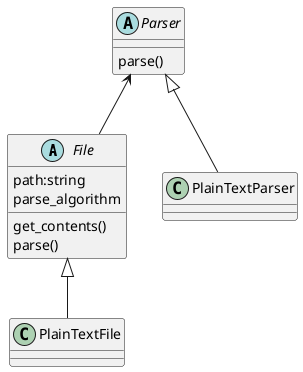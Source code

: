 @startuml

abstract class File{
 path:string
 parse_algorithm
 get_contents()
 parse()
}

abstract class Parser{
parse()
}

class PlainTextFile
class PlainTextParser

Parser <-- File
File <|-- PlainTextFile
Parser <|-- PlainTextParser


@enduml
